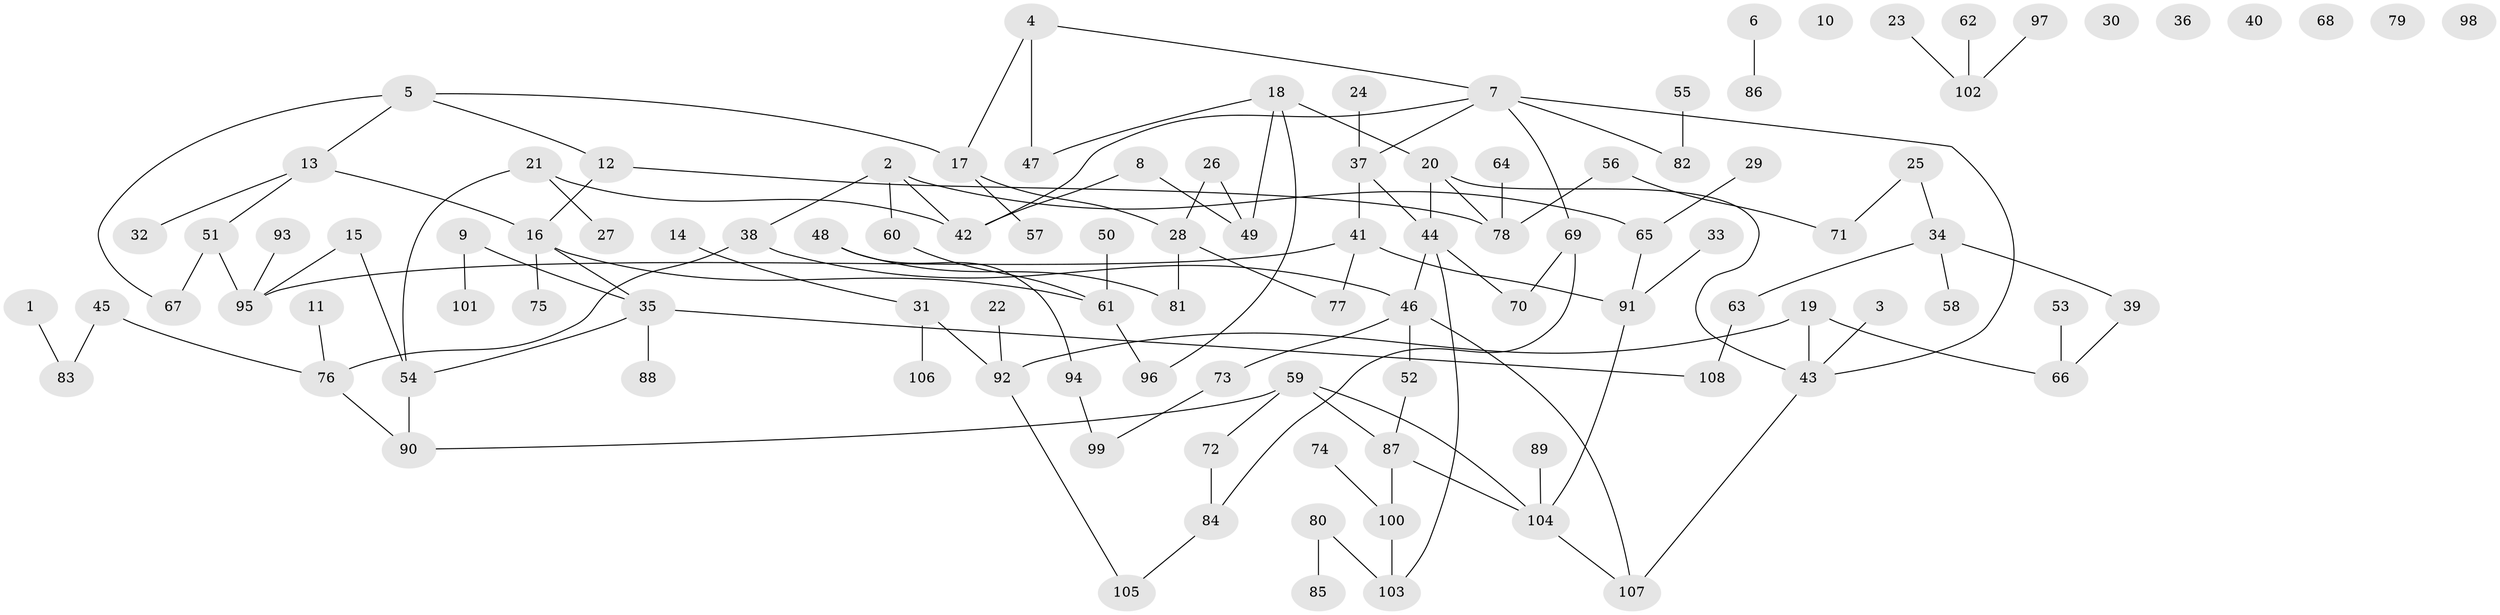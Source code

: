 // coarse degree distribution, {0: 0.14814814814814814, 3: 0.018518518518518517, 1: 0.3333333333333333, 6: 0.05555555555555555, 2: 0.24074074074074073, 4: 0.09259259259259259, 5: 0.05555555555555555, 9: 0.018518518518518517, 8: 0.018518518518518517, 7: 0.018518518518518517}
// Generated by graph-tools (version 1.1) at 2025/43/03/04/25 21:43:16]
// undirected, 108 vertices, 126 edges
graph export_dot {
graph [start="1"]
  node [color=gray90,style=filled];
  1;
  2;
  3;
  4;
  5;
  6;
  7;
  8;
  9;
  10;
  11;
  12;
  13;
  14;
  15;
  16;
  17;
  18;
  19;
  20;
  21;
  22;
  23;
  24;
  25;
  26;
  27;
  28;
  29;
  30;
  31;
  32;
  33;
  34;
  35;
  36;
  37;
  38;
  39;
  40;
  41;
  42;
  43;
  44;
  45;
  46;
  47;
  48;
  49;
  50;
  51;
  52;
  53;
  54;
  55;
  56;
  57;
  58;
  59;
  60;
  61;
  62;
  63;
  64;
  65;
  66;
  67;
  68;
  69;
  70;
  71;
  72;
  73;
  74;
  75;
  76;
  77;
  78;
  79;
  80;
  81;
  82;
  83;
  84;
  85;
  86;
  87;
  88;
  89;
  90;
  91;
  92;
  93;
  94;
  95;
  96;
  97;
  98;
  99;
  100;
  101;
  102;
  103;
  104;
  105;
  106;
  107;
  108;
  1 -- 83;
  2 -- 38;
  2 -- 42;
  2 -- 60;
  2 -- 65;
  3 -- 43;
  4 -- 7;
  4 -- 17;
  4 -- 47;
  5 -- 12;
  5 -- 13;
  5 -- 17;
  5 -- 67;
  6 -- 86;
  7 -- 37;
  7 -- 42;
  7 -- 43;
  7 -- 69;
  7 -- 82;
  8 -- 42;
  8 -- 49;
  9 -- 35;
  9 -- 101;
  11 -- 76;
  12 -- 16;
  12 -- 78;
  13 -- 16;
  13 -- 32;
  13 -- 51;
  14 -- 31;
  15 -- 54;
  15 -- 95;
  16 -- 35;
  16 -- 61;
  16 -- 75;
  17 -- 28;
  17 -- 57;
  18 -- 20;
  18 -- 47;
  18 -- 49;
  18 -- 96;
  19 -- 43;
  19 -- 66;
  19 -- 92;
  20 -- 43;
  20 -- 44;
  20 -- 78;
  21 -- 27;
  21 -- 42;
  21 -- 54;
  22 -- 92;
  23 -- 102;
  24 -- 37;
  25 -- 34;
  25 -- 71;
  26 -- 28;
  26 -- 49;
  28 -- 77;
  28 -- 81;
  29 -- 65;
  31 -- 92;
  31 -- 106;
  33 -- 91;
  34 -- 39;
  34 -- 58;
  34 -- 63;
  35 -- 54;
  35 -- 88;
  35 -- 108;
  37 -- 41;
  37 -- 44;
  38 -- 46;
  38 -- 76;
  39 -- 66;
  41 -- 77;
  41 -- 91;
  41 -- 95;
  43 -- 107;
  44 -- 46;
  44 -- 70;
  44 -- 103;
  45 -- 76;
  45 -- 83;
  46 -- 52;
  46 -- 73;
  46 -- 107;
  48 -- 81;
  48 -- 94;
  50 -- 61;
  51 -- 67;
  51 -- 95;
  52 -- 87;
  53 -- 66;
  54 -- 90;
  55 -- 82;
  56 -- 71;
  56 -- 78;
  59 -- 72;
  59 -- 87;
  59 -- 90;
  59 -- 104;
  60 -- 61;
  61 -- 96;
  62 -- 102;
  63 -- 108;
  64 -- 78;
  65 -- 91;
  69 -- 70;
  69 -- 84;
  72 -- 84;
  73 -- 99;
  74 -- 100;
  76 -- 90;
  80 -- 85;
  80 -- 103;
  84 -- 105;
  87 -- 100;
  87 -- 104;
  89 -- 104;
  91 -- 104;
  92 -- 105;
  93 -- 95;
  94 -- 99;
  97 -- 102;
  100 -- 103;
  104 -- 107;
}
